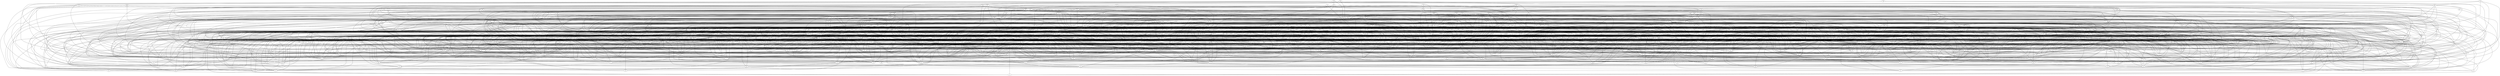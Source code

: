 /* Created by igraph @PACKAGE_VERSION@ */
graph {
  graph [
    name="Erdos-Renyi (gnp) graph"
    type=gnp
    loops=0
    p=0.01
  ];
  0 [
    name=sample_1
  ];
  1 [
    name=sample_2
  ];
  2 [
    name=sample_3
  ];
  3 [
    name=sample_4
  ];
  4 [
    name=sample_5
  ];
  5 [
    name=sample_6
  ];
  6 [
    name=sample_7
  ];
  7 [
    name=sample_8
  ];
  8 [
    name=sample_9
  ];
  9 [
    name=sample_10
  ];
  10 [
    name=sample_11
  ];
  11 [
    name=sample_12
  ];
  12 [
    name=sample_13
  ];
  13 [
    name=sample_14
  ];
  14 [
    name=sample_15
  ];
  15 [
    name=sample_16
  ];
  16 [
    name=sample_17
  ];
  17 [
    name=sample_18
  ];
  18 [
    name=sample_19
  ];
  19 [
    name=sample_20
  ];
  20 [
    name=sample_21
  ];
  21 [
    name=sample_22
  ];
  22 [
    name=sample_23
  ];
  23 [
    name=sample_24
  ];
  24 [
    name=sample_25
  ];
  25 [
    name=sample_26
  ];
  26 [
    name=sample_27
  ];
  27 [
    name=sample_28
  ];
  28 [
    name=sample_29
  ];
  29 [
    name=sample_30
  ];
  30 [
    name=sample_31
  ];
  31 [
    name=sample_32
  ];
  32 [
    name=sample_33
  ];
  33 [
    name=sample_34
  ];
  34 [
    name=sample_35
  ];
  35 [
    name=sample_36
  ];
  36 [
    name=sample_37
  ];
  37 [
    name=sample_38
  ];
  38 [
    name=sample_39
  ];
  39 [
    name=sample_40
  ];
  40 [
    name=sample_41
  ];
  41 [
    name=sample_42
  ];
  42 [
    name=sample_43
  ];
  43 [
    name=sample_44
  ];
  44 [
    name=sample_45
  ];
  45 [
    name=sample_46
  ];
  46 [
    name=sample_47
  ];
  47 [
    name=sample_48
  ];
  48 [
    name=sample_49
  ];
  49 [
    name=sample_50
  ];
  50 [
    name=sample_51
  ];
  51 [
    name=sample_52
  ];
  52 [
    name=sample_53
  ];
  53 [
    name=sample_54
  ];
  54 [
    name=sample_55
  ];
  55 [
    name=sample_56
  ];
  56 [
    name=sample_57
  ];
  57 [
    name=sample_58
  ];
  58 [
    name=sample_59
  ];
  59 [
    name=sample_60
  ];
  60 [
    name=sample_61
  ];
  61 [
    name=sample_62
  ];
  62 [
    name=sample_63
  ];
  63 [
    name=sample_64
  ];
  64 [
    name=sample_65
  ];
  65 [
    name=sample_66
  ];
  66 [
    name=sample_67
  ];
  67 [
    name=sample_68
  ];
  68 [
    name=sample_69
  ];
  69 [
    name=sample_70
  ];
  70 [
    name=sample_71
  ];
  71 [
    name=sample_72
  ];
  72 [
    name=sample_73
  ];
  73 [
    name=sample_74
  ];
  74 [
    name=sample_75
  ];
  75 [
    name=sample_76
  ];
  76 [
    name=sample_77
  ];
  77 [
    name=sample_78
  ];
  78 [
    name=sample_79
  ];
  79 [
    name=sample_80
  ];
  80 [
    name=sample_81
  ];
  81 [
    name=sample_82
  ];
  82 [
    name=sample_83
  ];
  83 [
    name=sample_84
  ];
  84 [
    name=sample_85
  ];
  85 [
    name=sample_86
  ];
  86 [
    name=sample_87
  ];
  87 [
    name=sample_88
  ];
  88 [
    name=sample_89
  ];
  89 [
    name=sample_90
  ];
  90 [
    name=sample_91
  ];
  91 [
    name=sample_92
  ];
  92 [
    name=sample_93
  ];
  93 [
    name=sample_94
  ];
  94 [
    name=sample_95
  ];
  95 [
    name=sample_96
  ];
  96 [
    name=sample_97
  ];
  97 [
    name=sample_98
  ];
  98 [
    name=sample_99
  ];
  99 [
    name=sample_100
  ];
  100 [
    name=sample_101
  ];
  101 [
    name=sample_102
  ];
  102 [
    name=sample_103
  ];
  103 [
    name=sample_104
  ];
  104 [
    name=sample_105
  ];
  105 [
    name=sample_106
  ];
  106 [
    name=sample_107
  ];
  107 [
    name=sample_108
  ];
  108 [
    name=sample_109
  ];
  109 [
    name=sample_110
  ];
  110 [
    name=sample_111
  ];
  111 [
    name=sample_112
  ];
  112 [
    name=sample_113
  ];
  113 [
    name=sample_114
  ];
  114 [
    name=sample_115
  ];
  115 [
    name=sample_116
  ];
  116 [
    name=sample_117
  ];
  117 [
    name=sample_118
  ];
  118 [
    name=sample_119
  ];
  119 [
    name=sample_120
  ];
  120 [
    name=sample_121
  ];
  121 [
    name=sample_122
  ];
  122 [
    name=sample_123
  ];
  123 [
    name=sample_124
  ];
  124 [
    name=sample_125
  ];
  125 [
    name=sample_126
  ];
  126 [
    name=sample_127
  ];
  127 [
    name=sample_128
  ];
  128 [
    name=sample_129
  ];
  129 [
    name=sample_130
  ];
  130 [
    name=sample_131
  ];
  131 [
    name=sample_132
  ];
  132 [
    name=sample_133
  ];
  133 [
    name=sample_134
  ];
  134 [
    name=sample_135
  ];
  135 [
    name=sample_136
  ];
  136 [
    name=sample_137
  ];
  137 [
    name=sample_138
  ];
  138 [
    name=sample_139
  ];
  139 [
    name=sample_140
  ];
  140 [
    name=sample_141
  ];
  141 [
    name=sample_142
  ];
  142 [
    name=sample_143
  ];
  143 [
    name=sample_144
  ];
  144 [
    name=sample_145
  ];
  145 [
    name=sample_146
  ];
  146 [
    name=sample_147
  ];
  147 [
    name=sample_148
  ];
  148 [
    name=sample_149
  ];
  149 [
    name=sample_150
  ];
  150 [
    name=sample_151
  ];
  151 [
    name=sample_152
  ];
  152 [
    name=sample_153
  ];
  153 [
    name=sample_154
  ];
  154 [
    name=sample_155
  ];
  155 [
    name=sample_156
  ];
  156 [
    name=sample_157
  ];
  157 [
    name=sample_158
  ];
  158 [
    name=sample_159
  ];
  159 [
    name=sample_160
  ];
  160 [
    name=sample_161
  ];
  161 [
    name=sample_162
  ];
  162 [
    name=sample_163
  ];
  163 [
    name=sample_164
  ];
  164 [
    name=sample_165
  ];
  165 [
    name=sample_166
  ];
  166 [
    name=sample_167
  ];
  167 [
    name=sample_168
  ];
  168 [
    name=sample_169
  ];
  169 [
    name=sample_170
  ];
  170 [
    name=sample_171
  ];
  171 [
    name=sample_172
  ];
  172 [
    name=sample_173
  ];
  173 [
    name=sample_174
  ];
  174 [
    name=sample_175
  ];
  175 [
    name=sample_176
  ];
  176 [
    name=sample_177
  ];
  177 [
    name=sample_178
  ];
  178 [
    name=sample_179
  ];
  179 [
    name=sample_180
  ];
  180 [
    name=sample_181
  ];
  181 [
    name=sample_182
  ];
  182 [
    name=sample_183
  ];
  183 [
    name=sample_184
  ];
  184 [
    name=sample_185
  ];
  185 [
    name=sample_186
  ];
  186 [
    name=sample_187
  ];
  187 [
    name=sample_188
  ];
  188 [
    name=sample_189
  ];
  189 [
    name=sample_190
  ];
  190 [
    name=sample_191
  ];
  191 [
    name=sample_192
  ];
  192 [
    name=sample_193
  ];
  193 [
    name=sample_194
  ];
  194 [
    name=sample_195
  ];
  195 [
    name=sample_196
  ];
  196 [
    name=sample_197
  ];
  197 [
    name=sample_198
  ];
  198 [
    name=sample_199
  ];
  199 [
    name=sample_200
  ];
  200 [
    name=sample_201
  ];
  201 [
    name=sample_202
  ];
  202 [
    name=sample_203
  ];
  203 [
    name=sample_204
  ];
  204 [
    name=sample_205
  ];
  205 [
    name=sample_206
  ];
  206 [
    name=sample_207
  ];
  207 [
    name=sample_208
  ];
  208 [
    name=sample_209
  ];
  209 [
    name=sample_210
  ];
  210 [
    name=sample_211
  ];
  211 [
    name=sample_212
  ];
  212 [
    name=sample_213
  ];
  213 [
    name=sample_214
  ];
  214 [
    name=sample_215
  ];
  215 [
    name=sample_216
  ];
  216 [
    name=sample_217
  ];
  217 [
    name=sample_218
  ];
  218 [
    name=sample_219
  ];
  219 [
    name=sample_220
  ];
  220 [
    name=sample_221
  ];
  221 [
    name=sample_222
  ];
  222 [
    name=sample_223
  ];
  223 [
    name=sample_224
  ];
  224 [
    name=sample_225
  ];
  225 [
    name=sample_226
  ];
  226 [
    name=sample_227
  ];
  227 [
    name=sample_228
  ];
  228 [
    name=sample_229
  ];
  229 [
    name=sample_230
  ];
  230 [
    name=sample_231
  ];
  231 [
    name=sample_232
  ];
  232 [
    name=sample_233
  ];
  233 [
    name=sample_234
  ];
  234 [
    name=sample_235
  ];
  235 [
    name=sample_236
  ];
  236 [
    name=sample_237
  ];
  237 [
    name=sample_238
  ];
  238 [
    name=sample_239
  ];
  239 [
    name=sample_240
  ];
  240 [
    name=sample_241
  ];
  241 [
    name=sample_242
  ];
  242 [
    name=sample_243
  ];
  243 [
    name=sample_244
  ];
  244 [
    name=sample_245
  ];
  245 [
    name=sample_246
  ];
  246 [
    name=sample_247
  ];
  247 [
    name=sample_248
  ];
  248 [
    name=sample_249
  ];
  249 [
    name=sample_250
  ];
  250 [
    name=sample_251
  ];
  251 [
    name=sample_252
  ];
  252 [
    name=sample_253
  ];
  253 [
    name=sample_254
  ];
  254 [
    name=sample_255
  ];
  255 [
    name=sample_256
  ];
  256 [
    name=sample_257
  ];
  257 [
    name=sample_258
  ];
  258 [
    name=sample_259
  ];
  259 [
    name=sample_260
  ];
  260 [
    name=sample_261
  ];
  261 [
    name=sample_262
  ];
  262 [
    name=sample_263
  ];
  263 [
    name=sample_264
  ];
  264 [
    name=sample_265
  ];
  265 [
    name=sample_266
  ];
  266 [
    name=sample_267
  ];
  267 [
    name=sample_268
  ];
  268 [
    name=sample_269
  ];
  269 [
    name=sample_270
  ];
  270 [
    name=sample_271
  ];
  271 [
    name=sample_272
  ];
  272 [
    name=sample_273
  ];
  273 [
    name=sample_274
  ];
  274 [
    name=sample_275
  ];
  275 [
    name=sample_276
  ];
  276 [
    name=sample_277
  ];
  277 [
    name=sample_278
  ];
  278 [
    name=sample_279
  ];
  279 [
    name=sample_280
  ];
  280 [
    name=sample_281
  ];
  281 [
    name=sample_282
  ];
  282 [
    name=sample_283
  ];
  283 [
    name=sample_284
  ];
  284 [
    name=sample_285
  ];
  285 [
    name=sample_286
  ];
  286 [
    name=sample_287
  ];
  287 [
    name=sample_288
  ];
  288 [
    name=sample_289
  ];
  289 [
    name=sample_290
  ];
  290 [
    name=sample_291
  ];
  291 [
    name=sample_292
  ];
  292 [
    name=sample_293
  ];
  293 [
    name=sample_294
  ];
  294 [
    name=sample_295
  ];
  295 [
    name=sample_296
  ];
  296 [
    name=sample_297
  ];
  297 [
    name=sample_298
  ];
  298 [
    name=sample_299
  ];
  299 [
    name=sample_300
  ];
  300 [
    name=sample_301
  ];
  301 [
    name=sample_302
  ];
  302 [
    name=sample_303
  ];
  303 [
    name=sample_304
  ];
  304 [
    name=sample_305
  ];
  305 [
    name=sample_306
  ];
  306 [
    name=sample_307
  ];
  307 [
    name=sample_308
  ];
  308 [
    name=sample_309
  ];
  309 [
    name=sample_310
  ];
  310 [
    name=sample_311
  ];
  311 [
    name=sample_312
  ];
  312 [
    name=sample_313
  ];
  313 [
    name=sample_314
  ];
  314 [
    name=sample_315
  ];
  315 [
    name=sample_316
  ];
  316 [
    name=sample_317
  ];
  317 [
    name=sample_318
  ];
  318 [
    name=sample_319
  ];
  319 [
    name=sample_320
  ];
  320 [
    name=sample_321
  ];
  321 [
    name=sample_322
  ];
  322 [
    name=sample_323
  ];
  323 [
    name=sample_324
  ];
  324 [
    name=sample_325
  ];
  325 [
    name=sample_326
  ];
  326 [
    name=sample_327
  ];
  327 [
    name=sample_328
  ];
  328 [
    name=sample_329
  ];
  329 [
    name=sample_330
  ];
  330 [
    name=sample_331
  ];
  331 [
    name=sample_332
  ];
  332 [
    name=sample_333
  ];
  333 [
    name=sample_334
  ];
  334 [
    name=sample_335
  ];
  335 [
    name=sample_336
  ];
  336 [
    name=sample_337
  ];
  337 [
    name=sample_338
  ];
  338 [
    name=sample_339
  ];
  339 [
    name=sample_340
  ];
  340 [
    name=sample_341
  ];
  341 [
    name=sample_342
  ];
  342 [
    name=sample_343
  ];
  343 [
    name=sample_344
  ];
  344 [
    name=sample_345
  ];
  345 [
    name=sample_346
  ];
  346 [
    name=sample_347
  ];
  347 [
    name=sample_348
  ];
  348 [
    name=sample_349
  ];
  349 [
    name=sample_350
  ];
  350 [
    name=sample_351
  ];
  351 [
    name=sample_352
  ];
  352 [
    name=sample_353
  ];
  353 [
    name=sample_354
  ];
  354 [
    name=sample_355
  ];
  355 [
    name=sample_356
  ];
  356 [
    name=sample_357
  ];
  357 [
    name=sample_358
  ];
  358 [
    name=sample_359
  ];
  359 [
    name=sample_360
  ];
  360 [
    name=sample_361
  ];
  361 [
    name=sample_362
  ];
  362 [
    name=sample_363
  ];
  363 [
    name=sample_364
  ];
  364 [
    name=sample_365
  ];
  365 [
    name=sample_366
  ];
  366 [
    name=sample_367
  ];
  367 [
    name=sample_368
  ];
  368 [
    name=sample_369
  ];
  369 [
    name=sample_370
  ];
  370 [
    name=sample_371
  ];
  371 [
    name=sample_372
  ];
  372 [
    name=sample_373
  ];
  373 [
    name=sample_374
  ];
  374 [
    name=sample_375
  ];
  375 [
    name=sample_376
  ];
  376 [
    name=sample_377
  ];
  377 [
    name=sample_378
  ];
  378 [
    name=sample_379
  ];
  379 [
    name=sample_380
  ];
  380 [
    name=sample_381
  ];
  381 [
    name=sample_382
  ];
  382 [
    name=sample_383
  ];
  383 [
    name=sample_384
  ];
  384 [
    name=sample_385
  ];
  385 [
    name=sample_386
  ];
  386 [
    name=sample_387
  ];
  387 [
    name=sample_388
  ];
  388 [
    name=sample_389
  ];
  389 [
    name=sample_390
  ];
  390 [
    name=sample_391
  ];
  391 [
    name=sample_392
  ];
  392 [
    name=sample_393
  ];
  393 [
    name=sample_394
  ];
  394 [
    name=sample_395
  ];
  395 [
    name=sample_396
  ];
  396 [
    name=sample_397
  ];
  397 [
    name=sample_398
  ];
  398 [
    name=sample_399
  ];
  399 [
    name=sample_400
  ];
  400 [
    name=sample_401
  ];
  401 [
    name=sample_402
  ];
  402 [
    name=sample_403
  ];
  403 [
    name=sample_404
  ];
  404 [
    name=sample_405
  ];
  405 [
    name=sample_406
  ];
  406 [
    name=sample_407
  ];
  407 [
    name=sample_408
  ];
  408 [
    name=sample_409
  ];
  409 [
    name=sample_410
  ];
  410 [
    name=sample_411
  ];
  411 [
    name=sample_412
  ];
  412 [
    name=sample_413
  ];
  413 [
    name=sample_414
  ];
  414 [
    name=sample_415
  ];
  415 [
    name=sample_416
  ];
  416 [
    name=sample_417
  ];
  417 [
    name=sample_418
  ];
  418 [
    name=sample_419
  ];
  419 [
    name=sample_420
  ];
  420 [
    name=sample_421
  ];
  421 [
    name=sample_422
  ];
  422 [
    name=sample_423
  ];
  423 [
    name=sample_424
  ];
  424 [
    name=sample_425
  ];
  425 [
    name=sample_426
  ];
  426 [
    name=sample_427
  ];
  427 [
    name=sample_428
  ];
  428 [
    name=sample_429
  ];
  429 [
    name=sample_430
  ];
  430 [
    name=sample_431
  ];
  431 [
    name=sample_432
  ];
  432 [
    name=sample_433
  ];
  433 [
    name=sample_434
  ];
  434 [
    name=sample_435
  ];
  435 [
    name=sample_436
  ];
  436 [
    name=sample_437
  ];
  437 [
    name=sample_438
  ];
  438 [
    name=sample_439
  ];
  439 [
    name=sample_440
  ];
  440 [
    name=sample_441
  ];
  441 [
    name=sample_442
  ];
  442 [
    name=sample_443
  ];
  443 [
    name=sample_444
  ];
  444 [
    name=sample_445
  ];
  445 [
    name=sample_446
  ];
  446 [
    name=sample_447
  ];
  447 [
    name=sample_448
  ];
  448 [
    name=sample_449
  ];
  449 [
    name=sample_450
  ];
  450 [
    name=sample_451
  ];
  451 [
    name=sample_452
  ];
  452 [
    name=sample_453
  ];
  453 [
    name=sample_454
  ];
  454 [
    name=sample_455
  ];
  455 [
    name=sample_456
  ];
  456 [
    name=sample_457
  ];
  457 [
    name=sample_458
  ];
  458 [
    name=sample_459
  ];
  459 [
    name=sample_460
  ];
  460 [
    name=sample_461
  ];
  461 [
    name=sample_462
  ];
  462 [
    name=sample_463
  ];
  463 [
    name=sample_464
  ];
  464 [
    name=sample_465
  ];
  465 [
    name=sample_466
  ];
  466 [
    name=sample_467
  ];
  467 [
    name=sample_468
  ];
  468 [
    name=sample_469
  ];
  469 [
    name=sample_470
  ];
  470 [
    name=sample_471
  ];
  471 [
    name=sample_472
  ];
  472 [
    name=sample_473
  ];
  473 [
    name=sample_474
  ];
  474 [
    name=sample_475
  ];
  475 [
    name=sample_476
  ];
  476 [
    name=sample_477
  ];
  477 [
    name=sample_478
  ];
  478 [
    name=sample_479
  ];
  479 [
    name=sample_480
  ];
  480 [
    name=sample_481
  ];
  481 [
    name=sample_482
  ];
  482 [
    name=sample_483
  ];
  483 [
    name=sample_484
  ];
  484 [
    name=sample_485
  ];
  485 [
    name=sample_486
  ];
  486 [
    name=sample_487
  ];
  487 [
    name=sample_488
  ];
  488 [
    name=sample_489
  ];
  489 [
    name=sample_490
  ];
  490 [
    name=sample_491
  ];
  491 [
    name=sample_492
  ];
  492 [
    name=sample_493
  ];
  493 [
    name=sample_494
  ];
  494 [
    name=sample_495
  ];
  495 [
    name=sample_496
  ];
  496 [
    name=sample_497
  ];
  497 [
    name=sample_498
  ];
  498 [
    name=sample_499
  ];
  499 [
    name=sample_500
  ];
  500 [
    name=sample_501
  ];
  501 [
    name=sample_502
  ];
  502 [
    name=sample_503
  ];
  503 [
    name=sample_504
  ];
  504 [
    name=sample_505
  ];
  505 [
    name=sample_506
  ];
  506 [
    name=sample_507
  ];
  507 [
    name=sample_508
  ];
  508 [
    name=sample_509
  ];
  509 [
    name=sample_510
  ];
  510 [
    name=sample_511
  ];
  511 [
    name=sample_512
  ];
  512 [
    name=sample_513
  ];
  513 [
    name=sample_514
  ];
  514 [
    name=sample_515
  ];
  515 [
    name=sample_516
  ];
  516 [
    name=sample_517
  ];
  517 [
    name=sample_518
  ];
  518 [
    name=sample_519
  ];
  519 [
    name=sample_520
  ];
  520 [
    name=sample_521
  ];
  521 [
    name=sample_522
  ];
  522 [
    name=sample_523
  ];
  523 [
    name=sample_524
  ];
  524 [
    name=sample_525
  ];
  525 [
    name=sample_526
  ];
  526 [
    name=sample_527
  ];
  527 [
    name=sample_528
  ];
  528 [
    name=sample_529
  ];
  529 [
    name=sample_530
  ];
  530 [
    name=sample_531
  ];
  531 [
    name=sample_532
  ];
  532 [
    name=sample_533
  ];
  533 [
    name=sample_534
  ];
  534 [
    name=sample_535
  ];
  535 [
    name=sample_536
  ];
  536 [
    name=sample_537
  ];
  537 [
    name=sample_538
  ];
  538 [
    name=sample_539
  ];
  539 [
    name=sample_540
  ];
  540 [
    name=sample_541
  ];
  541 [
    name=sample_542
  ];
  542 [
    name=sample_543
  ];
  543 [
    name=sample_544
  ];
  544 [
    name=sample_545
  ];
  545 [
    name=sample_546
  ];
  546 [
    name=sample_547
  ];
  547 [
    name=sample_548
  ];
  548 [
    name=sample_549
  ];
  549 [
    name=sample_550
  ];
  550 [
    name=sample_551
  ];
  551 [
    name=sample_552
  ];
  552 [
    name=sample_553
  ];
  553 [
    name=sample_554
  ];
  554 [
    name=sample_555
  ];
  555 [
    name=sample_556
  ];
  556 [
    name=sample_557
  ];
  557 [
    name=sample_558
  ];
  558 [
    name=sample_559
  ];
  559 [
    name=sample_560
  ];
  560 [
    name=sample_561
  ];
  561 [
    name=sample_562
  ];
  562 [
    name=sample_563
  ];
  563 [
    name=sample_564
  ];
  564 [
    name=sample_565
  ];
  565 [
    name=sample_566
  ];
  566 [
    name=sample_567
  ];
  567 [
    name=sample_568
  ];
  568 [
    name=sample_569
  ];
  569 [
    name=sample_570
  ];
  570 [
    name=sample_571
  ];
  571 [
    name=sample_572
  ];
  572 [
    name=sample_573
  ];
  573 [
    name=sample_574
  ];
  574 [
    name=sample_575
  ];
  575 [
    name=sample_576
  ];
  576 [
    name=sample_577
  ];
  577 [
    name=sample_578
  ];
  578 [
    name=sample_579
  ];
  579 [
    name=sample_580
  ];
  580 [
    name=sample_581
  ];
  581 [
    name=sample_582
  ];
  582 [
    name=sample_583
  ];
  583 [
    name=sample_584
  ];
  584 [
    name=sample_585
  ];
  585 [
    name=sample_586
  ];
  586 [
    name=sample_587
  ];
  587 [
    name=sample_588
  ];
  588 [
    name=sample_589
  ];
  589 [
    name=sample_590
  ];
  590 [
    name=sample_591
  ];
  591 [
    name=sample_592
  ];
  592 [
    name=sample_593
  ];
  593 [
    name=sample_594
  ];
  594 [
    name=sample_595
  ];
  595 [
    name=sample_596
  ];
  596 [
    name=sample_597
  ];
  597 [
    name=sample_598
  ];
  598 [
    name=sample_599
  ];
  599 [
    name=sample_600
  ];
  600 [
    name=sample_601
  ];
  601 [
    name=sample_602
  ];
  602 [
    name=sample_603
  ];
  603 [
    name=sample_604
  ];
  604 [
    name=sample_605
  ];
  605 [
    name=sample_606
  ];
  606 [
    name=sample_607
  ];
  607 [
    name=sample_608
  ];
  608 [
    name=sample_609
  ];
  609 [
    name=sample_610
  ];
  610 [
    name=sample_611
  ];
  611 [
    name=sample_612
  ];
  612 [
    name=sample_613
  ];
  613 [
    name=sample_614
  ];
  614 [
    name=sample_615
  ];
  615 [
    name=sample_616
  ];
  616 [
    name=sample_617
  ];
  617 [
    name=sample_618
  ];
  618 [
    name=sample_619
  ];
  619 [
    name=sample_620
  ];
  620 [
    name=sample_621
  ];
  621 [
    name=sample_622
  ];
  622 [
    name=sample_623
  ];
  623 [
    name=sample_624
  ];
  624 [
    name=sample_625
  ];
  625 [
    name=sample_626
  ];
  626 [
    name=sample_627
  ];
  627 [
    name=sample_628
  ];
  628 [
    name=sample_629
  ];
  629 [
    name=sample_630
  ];
  630 [
    name=sample_631
  ];
  631 [
    name=sample_632
  ];
  632 [
    name=sample_633
  ];
  633 [
    name=sample_634
  ];
  634 [
    name=sample_635
  ];
  635 [
    name=sample_636
  ];
  636 [
    name=sample_637
  ];
  637 [
    name=sample_638
  ];
  638 [
    name=sample_639
  ];
  639 [
    name=sample_640
  ];
  640 [
    name=sample_641
  ];
  641 [
    name=sample_642
  ];
  642 [
    name=sample_643
  ];
  643 [
    name=sample_644
  ];
  644 [
    name=sample_645
  ];
  645 [
    name=sample_646
  ];
  646 [
    name=sample_647
  ];
  647 [
    name=sample_648
  ];
  648 [
    name=sample_649
  ];
  649 [
    name=sample_650
  ];
  650 [
    name=sample_651
  ];
  651 [
    name=sample_652
  ];
  652 [
    name=sample_653
  ];
  653 [
    name=sample_654
  ];
  654 [
    name=sample_655
  ];
  655 [
    name=sample_656
  ];
  656 [
    name=sample_657
  ];
  657 [
    name=sample_658
  ];
  658 [
    name=sample_659
  ];
  659 [
    name=sample_660
  ];
  660 [
    name=sample_661
  ];
  661 [
    name=sample_662
  ];
  662 [
    name=sample_663
  ];
  663 [
    name=sample_664
  ];
  664 [
    name=sample_665
  ];
  665 [
    name=sample_666
  ];
  666 [
    name=sample_667
  ];
  667 [
    name=sample_668
  ];
  668 [
    name=sample_669
  ];
  669 [
    name=sample_670
  ];
  670 [
    name=sample_671
  ];
  671 [
    name=sample_672
  ];
  672 [
    name=sample_673
  ];
  673 [
    name=sample_674
  ];
  674 [
    name=sample_675
  ];
  675 [
    name=sample_676
  ];
  676 [
    name=sample_677
  ];
  677 [
    name=sample_678
  ];
  678 [
    name=sample_679
  ];
  679 [
    name=sample_680
  ];
  680 [
    name=sample_681
  ];
  681 [
    name=sample_682
  ];
  682 [
    name=sample_683
  ];
  683 [
    name=sample_684
  ];
  684 [
    name=sample_685
  ];
  685 [
    name=sample_686
  ];
  686 [
    name=sample_687
  ];
  687 [
    name=sample_688
  ];
  688 [
    name=sample_689
  ];
  689 [
    name=sample_690
  ];
  690 [
    name=sample_691
  ];
  691 [
    name=sample_692
  ];
  692 [
    name=sample_693
  ];
  693 [
    name=sample_694
  ];
  694 [
    name=sample_695
  ];
  695 [
    name=sample_696
  ];
  696 [
    name=sample_697
  ];
  697 [
    name=sample_698
  ];
  698 [
    name=sample_699
  ];
  699 [
    name=sample_700
  ];
  700 [
    name=sample_701
  ];
  701 [
    name=sample_702
  ];
  702 [
    name=sample_703
  ];
  703 [
    name=sample_704
  ];
  704 [
    name=sample_705
  ];
  705 [
    name=sample_706
  ];
  706 [
    name=sample_707
  ];
  707 [
    name=sample_708
  ];
  708 [
    name=sample_709
  ];
  709 [
    name=sample_710
  ];
  710 [
    name=sample_711
  ];
  711 [
    name=sample_712
  ];
  712 [
    name=sample_713
  ];
  713 [
    name=sample_714
  ];
  714 [
    name=sample_715
  ];
  715 [
    name=sample_716
  ];
  716 [
    name=sample_717
  ];
  717 [
    name=sample_718
  ];
  718 [
    name=sample_719
  ];
  719 [
    name=sample_720
  ];
  720 [
    name=sample_721
  ];
  721 [
    name=sample_722
  ];
  722 [
    name=sample_723
  ];
  723 [
    name=sample_724
  ];
  724 [
    name=sample_725
  ];
  725 [
    name=sample_726
  ];
  726 [
    name=sample_727
  ];
  727 [
    name=sample_728
  ];
  728 [
    name=sample_729
  ];
  729 [
    name=sample_730
  ];
  730 [
    name=sample_731
  ];
  731 [
    name=sample_732
  ];
  732 [
    name=sample_733
  ];
  733 [
    name=sample_734
  ];
  734 [
    name=sample_735
  ];
  735 [
    name=sample_736
  ];
  736 [
    name=sample_737
  ];
  737 [
    name=sample_738
  ];
  738 [
    name=sample_739
  ];
  739 [
    name=sample_740
  ];
  740 [
    name=sample_741
  ];
  741 [
    name=sample_742
  ];
  742 [
    name=sample_743
  ];
  743 [
    name=sample_744
  ];
  744 [
    name=sample_745
  ];
  745 [
    name=sample_746
  ];
  746 [
    name=sample_747
  ];
  747 [
    name=sample_748
  ];
  748 [
    name=sample_749
  ];
  749 [
    name=sample_750
  ];

  9 -- 8;
  25 -- 13;
  29 -- 8;
  30 -- 22;
  31 -- 7;
  31 -- 25;
  34 -- 21;
  35 -- 34;
  36 -- 0;
  36 -- 10;
  40 -- 15;
  44 -- 12;
  45 -- 35;
  45 -- 36;
  47 -- 2;
  47 -- 45;
  50 -- 17;
  51 -- 7;
  52 -- 5;
  55 -- 52;
  57 -- 48;
  58 -- 29;
  61 -- 13;
  62 -- 49;
  65 -- 17;
  66 -- 0;
  66 -- 9;
  66 -- 55;
  69 -- 25;
  70 -- 42;
  72 -- 4;
  73 -- 22;
  75 -- 20;
  80 -- 39;
  81 -- 13;
  81 -- 75;
  84 -- 60;
  85 -- 38;
  87 -- 42;
  87 -- 46;
  88 -- 40;
  89 -- 40;
  94 -- 15;
  94 -- 60;
  95 -- 76;
  96 -- 32;
  96 -- 94;
  97 -- 1;
  97 -- 58;
  97 -- 65;
  99 -- 5;
  99 -- 58;
  101 -- 63;
  102 -- 89;
  103 -- 60;
  103 -- 77;
  104 -- 11;
  104 -- 98;
  105 -- 33;
  105 -- 72;
  106 -- 90;
  108 -- 30;
  109 -- 6;
  110 -- 76;
  113 -- 28;
  114 -- 36;
  116 -- 22;
  118 -- 11;
  118 -- 20;
  118 -- 33;
  118 -- 53;
  118 -- 96;
  119 -- 11;
  120 -- 38;
  120 -- 40;
  120 -- 41;
  120 -- 60;
  125 -- 50;
  126 -- 83;
  127 -- 26;
  128 -- 61;
  129 -- 21;
  132 -- 47;
  132 -- 106;
  133 -- 12;
  133 -- 86;
  133 -- 91;
  133 -- 98;
  133 -- 113;
  134 -- 13;
  134 -- 28;
  134 -- 46;
  134 -- 97;
  134 -- 98;
  135 -- 0;
  136 -- 68;
  137 -- 135;
  138 -- 121;
  139 -- 24;
  139 -- 66;
  139 -- 83;
  140 -- 34;
  140 -- 111;
  142 -- 28;
  144 -- 16;
  144 -- 86;
  144 -- 98;
  145 -- 86;
  146 -- 3;
  147 -- 74;
  148 -- 44;
  148 -- 103;
  150 -- 1;
  150 -- 145;
  151 -- 71;
  151 -- 84;
  151 -- 98;
  151 -- 118;
  152 -- 53;
  153 -- 9;
  153 -- 11;
  153 -- 71;
  153 -- 118;
  156 -- 96;
  156 -- 137;
  157 -- 2;
  157 -- 39;
  157 -- 89;
  157 -- 140;
  159 -- 38;
  159 -- 85;
  162 -- 24;
  162 -- 33;
  162 -- 35;
  162 -- 86;
  162 -- 88;
  162 -- 158;
  163 -- 115;
  164 -- 126;
  165 -- 24;
  165 -- 45;
  165 -- 124;
  165 -- 144;
  166 -- 24;
  167 -- 44;
  171 -- 21;
  171 -- 83;
  171 -- 88;
  172 -- 16;
  172 -- 82;
  173 -- 91;
  173 -- 156;
  174 -- 46;
  175 -- 107;
  176 -- 21;
  176 -- 170;
  177 -- 23;
  177 -- 120;
  177 -- 147;
  178 -- 14;
  178 -- 18;
  178 -- 47;
  179 -- 30;
  179 -- 175;
  181 -- 125;
  182 -- 81;
  182 -- 104;
  183 -- 78;
  183 -- 79;
  184 -- 62;
  184 -- 67;
  184 -- 89;
  185 -- 72;
  185 -- 110;
  186 -- 22;
  186 -- 54;
  187 -- 79;
  187 -- 150;
  187 -- 162;
  188 -- 25;
  188 -- 168;
  189 -- 41;
  189 -- 145;
  190 -- 32;
  190 -- 89;
  191 -- 13;
  191 -- 16;
  191 -- 72;
  191 -- 176;
  192 -- 70;
  193 -- 68;
  193 -- 161;
  193 -- 165;
  193 -- 189;
  194 -- 59;
  194 -- 79;
  194 -- 83;
  194 -- 110;
  194 -- 143;
  195 -- 74;
  195 -- 177;
  197 -- 101;
  198 -- 25;
  198 -- 73;
  199 -- 196;
  200 -- 77;
  201 -- 161;
  202 -- 53;
  202 -- 75;
  202 -- 190;
  203 -- 128;
  203 -- 141;
  204 -- 109;
  204 -- 199;
  206 -- 18;
  207 -- 107;
  208 -- 67;
  209 -- 9;
  209 -- 53;
  209 -- 158;
  210 -- 147;
  211 -- 11;
  211 -- 113;
  212 -- 18;
  212 -- 185;
  213 -- 38;
  213 -- 64;
  213 -- 81;
  214 -- 167;
  214 -- 207;
  215 -- 83;
  216 -- 90;
  216 -- 154;
  217 -- 29;
  217 -- 203;
  218 -- 74;
  218 -- 90;
  218 -- 107;
  218 -- 166;
  219 -- 75;
  220 -- 67;
  221 -- 109;
  223 -- 109;
  223 -- 169;
  223 -- 211;
  224 -- 102;
  224 -- 164;
  225 -- 13;
  225 -- 104;
  226 -- 210;
  228 -- 33;
  229 -- 98;
  229 -- 114;
  231 -- 11;
  232 -- 36;
  232 -- 181;
  232 -- 218;
  233 -- 64;
  233 -- 210;
  234 -- 23;
  234 -- 74;
  234 -- 148;
  234 -- 169;
  234 -- 197;
  235 -- 104;
  235 -- 165;
  236 -- 31;
  236 -- 91;
  236 -- 168;
  237 -- 29;
  237 -- 71;
  237 -- 234;
  238 -- 24;
  238 -- 34;
  238 -- 80;
  238 -- 199;
  239 -- 39;
  239 -- 84;
  239 -- 184;
  240 -- 6;
  240 -- 95;
  240 -- 112;
  241 -- 143;
  242 -- 24;
  242 -- 33;
  242 -- 64;
  242 -- 154;
  243 -- 59;
  244 -- 15;
  244 -- 151;
  244 -- 200;
  245 -- 25;
  245 -- 34;
  245 -- 42;
  245 -- 85;
  245 -- 177;
  247 -- 22;
  247 -- 207;
  247 -- 230;
  248 -- 69;
  248 -- 139;
  249 -- 164;
  250 -- 80;
  250 -- 148;
  251 -- 173;
  251 -- 182;
  252 -- 176;
  252 -- 178;
  252 -- 181;
  253 -- 200;
  253 -- 220;
  253 -- 244;
  254 -- 22;
  254 -- 26;
  255 -- 79;
  255 -- 133;
  255 -- 157;
  255 -- 206;
  256 -- 216;
  257 -- 50;
  257 -- 95;
  260 -- 35;
  260 -- 122;
  260 -- 183;
  261 -- 21;
  261 -- 25;
  261 -- 119;
  261 -- 124;
  261 -- 200;
  261 -- 201;
  262 -- 51;
  262 -- 62;
  262 -- 227;
  263 -- 51;
  263 -- 85;
  263 -- 86;
  263 -- 128;
  263 -- 133;
  263 -- 156;
  264 -- 36;
  264 -- 137;
  264 -- 174;
  264 -- 203;
  264 -- 227;
  264 -- 237;
  265 -- 19;
  265 -- 49;
  266 -- 52;
  266 -- 92;
  266 -- 216;
  267 -- 26;
  267 -- 78;
  267 -- 133;
  269 -- 19;
  269 -- 78;
  269 -- 90;
  269 -- 235;
  269 -- 246;
  271 -- 45;
  272 -- 69;
  272 -- 114;
  274 -- 7;
  274 -- 87;
  275 -- 10;
  275 -- 54;
  275 -- 84;
  275 -- 206;
  276 -- 4;
  276 -- 148;
  278 -- 5;
  278 -- 242;
  278 -- 265;
  279 -- 9;
  279 -- 53;
  279 -- 55;
  279 -- 59;
  279 -- 175;
  279 -- 214;
  280 -- 25;
  281 -- 87;
  282 -- 106;
  282 -- 144;
  283 -- 132;
  283 -- 173;
  283 -- 183;
  283 -- 218;
  284 -- 36;
  284 -- 143;
  284 -- 248;
  285 -- 16;
  285 -- 54;
  285 -- 257;
  286 -- 14;
  286 -- 35;
  286 -- 41;
  286 -- 46;
  286 -- 148;
  286 -- 198;
  286 -- 207;
  287 -- 132;
  287 -- 241;
  287 -- 259;
  288 -- 21;
  288 -- 201;
  288 -- 214;
  288 -- 231;
  288 -- 268;
  289 -- 128;
  289 -- 200;
  289 -- 215;
  289 -- 231;
  289 -- 241;
  290 -- 14;
  290 -- 79;
  290 -- 111;
  290 -- 112;
  290 -- 239;
  291 -- 31;
  291 -- 43;
  292 -- 244;
  292 -- 247;
  292 -- 265;
  294 -- 78;
  294 -- 182;
  294 -- 191;
  294 -- 195;
  294 -- 293;
  295 -- 61;
  295 -- 82;
  295 -- 176;
  295 -- 218;
  295 -- 257;
  296 -- 275;
  297 -- 6;
  297 -- 79;
  297 -- 115;
  297 -- 121;
  297 -- 122;
  297 -- 178;
  297 -- 279;
  298 -- 65;
  298 -- 250;
  299 -- 34;
  299 -- 218;
  301 -- 217;
  301 -- 277;
  301 -- 296;
  302 -- 166;
  303 -- 61;
  303 -- 264;
  304 -- 159;
  304 -- 193;
  304 -- 251;
  305 -- 10;
  305 -- 41;
  305 -- 254;
  306 -- 86;
  306 -- 257;
  307 -- 51;
  307 -- 78;
  307 -- 199;
  307 -- 215;
  307 -- 219;
  308 -- 191;
  308 -- 246;
  308 -- 257;
  308 -- 284;
  308 -- 300;
  309 -- 14;
  309 -- 47;
  309 -- 174;
  309 -- 297;
  311 -- 140;
  311 -- 298;
  311 -- 299;
  312 -- 10;
  312 -- 40;
  312 -- 175;
  312 -- 228;
  313 -- 303;
  313 -- 305;
  314 -- 33;
  314 -- 131;
  314 -- 229;
  315 -- 40;
  315 -- 94;
  315 -- 120;
  315 -- 174;
  315 -- 204;
  315 -- 230;
  316 -- 161;
  316 -- 188;
  317 -- 34;
  317 -- 206;
  317 -- 209;
  317 -- 225;
  318 -- 93;
  318 -- 145;
  318 -- 166;
  319 -- 30;
  319 -- 217;
  320 -- 13;
  320 -- 57;
  320 -- 88;
  320 -- 102;
  320 -- 110;
  320 -- 208;
  321 -- 204;
  322 -- 36;
  322 -- 140;
  322 -- 172;
  322 -- 204;
  323 -- 230;
  324 -- 34;
  324 -- 303;
  324 -- 319;
  325 -- 18;
  325 -- 36;
  325 -- 100;
  325 -- 134;
  325 -- 145;
  325 -- 174;
  325 -- 258;
  325 -- 309;
  326 -- 48;
  326 -- 85;
  326 -- 193;
  326 -- 292;
  327 -- 63;
  327 -- 110;
  328 -- 306;
  329 -- 47;
  329 -- 48;
  329 -- 212;
  329 -- 315;
  330 -- 127;
  330 -- 133;
  330 -- 174;
  330 -- 227;
  330 -- 304;
  331 -- 21;
  331 -- 80;
  331 -- 141;
  331 -- 156;
  331 -- 279;
  332 -- 73;
  332 -- 81;
  332 -- 91;
  332 -- 174;
  332 -- 234;
  333 -- 302;
  334 -- 88;
  334 -- 220;
  335 -- 137;
  335 -- 319;
  336 -- 118;
  337 -- 12;
  337 -- 78;
  337 -- 82;
  337 -- 89;
  337 -- 142;
  337 -- 251;
  337 -- 273;
  338 -- 22;
  338 -- 116;
  338 -- 238;
  338 -- 313;
  339 -- 77;
  340 -- 58;
  340 -- 60;
  340 -- 202;
  340 -- 325;
  341 -- 37;
  341 -- 224;
  341 -- 296;
  341 -- 304;
  342 -- 5;
  342 -- 181;
  342 -- 226;
  342 -- 229;
  343 -- 64;
  343 -- 198;
  344 -- 34;
  344 -- 37;
  344 -- 42;
  344 -- 98;
  344 -- 164;
  344 -- 329;
  345 -- 309;
  345 -- 330;
  347 -- 109;
  347 -- 118;
  348 -- 205;
  348 -- 240;
  349 -- 118;
  349 -- 168;
  349 -- 173;
  349 -- 308;
  350 -- 66;
  351 -- 3;
  351 -- 4;
  351 -- 78;
  351 -- 177;
  351 -- 315;
  352 -- 13;
  352 -- 15;
  352 -- 120;
  352 -- 134;
  352 -- 171;
  352 -- 290;
  352 -- 297;
  353 -- 6;
  353 -- 255;
  353 -- 319;
  354 -- 325;
  354 -- 353;
  355 -- 44;
  356 -- 133;
  356 -- 163;
  356 -- 189;
  356 -- 290;
  356 -- 321;
  357 -- 61;
  357 -- 217;
  357 -- 259;
  357 -- 293;
  358 -- 102;
  358 -- 158;
  358 -- 213;
  358 -- 319;
  359 -- 11;
  359 -- 99;
  359 -- 163;
  359 -- 331;
  359 -- 358;
  360 -- 11;
  360 -- 23;
  360 -- 303;
  361 -- 18;
  361 -- 20;
  361 -- 229;
  361 -- 275;
  361 -- 346;
  362 -- 80;
  362 -- 103;
  362 -- 122;
  362 -- 163;
  362 -- 194;
  362 -- 231;
  363 -- 229;
  363 -- 313;
  363 -- 327;
  364 -- 88;
  364 -- 130;
  364 -- 223;
  364 -- 291;
  364 -- 322;
  364 -- 330;
  365 -- 214;
  365 -- 221;
  365 -- 261;
  366 -- 62;
  366 -- 153;
  367 -- 2;
  367 -- 259;
  367 -- 320;
  368 -- 216;
  368 -- 326;
  369 -- 214;
  369 -- 299;
  370 -- 334;
  371 -- 25;
  371 -- 48;
  371 -- 240;
  371 -- 243;
  372 -- 3;
  372 -- 234;
  372 -- 287;
  372 -- 298;
  373 -- 204;
  373 -- 285;
  373 -- 293;
  374 -- 58;
  374 -- 72;
  374 -- 126;
  374 -- 143;
  374 -- 169;
  374 -- 173;
  374 -- 235;
  374 -- 343;
  375 -- 44;
  375 -- 100;
  375 -- 137;
  375 -- 204;
  375 -- 306;
  375 -- 314;
  375 -- 327;
  376 -- 0;
  376 -- 101;
  376 -- 130;
  376 -- 217;
  376 -- 228;
  377 -- 47;
  377 -- 59;
  377 -- 157;
  377 -- 171;
  377 -- 219;
  377 -- 240;
  377 -- 276;
  377 -- 367;
  378 -- 90;
  378 -- 184;
  378 -- 296;
  378 -- 316;
  378 -- 363;
  378 -- 364;
  379 -- 0;
  379 -- 34;
  379 -- 364;
  379 -- 376;
  380 -- 84;
  380 -- 144;
  380 -- 160;
  380 -- 201;
  380 -- 304;
  381 -- 23;
  381 -- 104;
  381 -- 126;
  381 -- 133;
  381 -- 134;
  381 -- 235;
  381 -- 308;
  381 -- 354;
  381 -- 373;
  382 -- 107;
  382 -- 206;
  382 -- 287;
  382 -- 367;
  383 -- 151;
  383 -- 283;
  383 -- 341;
  384 -- 35;
  384 -- 40;
  384 -- 90;
  384 -- 137;
  384 -- 139;
  384 -- 266;
  385 -- 12;
  385 -- 218;
  385 -- 266;
  385 -- 268;
  386 -- 70;
  386 -- 92;
  386 -- 188;
  386 -- 213;
  386 -- 262;
  387 -- 110;
  387 -- 289;
  388 -- 43;
  388 -- 120;
  389 -- 104;
  390 -- 1;
  390 -- 45;
  390 -- 123;
  390 -- 140;
  390 -- 308;
  390 -- 346;
  391 -- 72;
  391 -- 121;
  392 -- 164;
  392 -- 343;
  393 -- 296;
  394 -- 106;
  394 -- 120;
  394 -- 127;
  394 -- 177;
  394 -- 366;
  395 -- 8;
  395 -- 74;
  395 -- 119;
  395 -- 161;
  395 -- 334;
  396 -- 0;
  396 -- 153;
  396 -- 196;
  396 -- 236;
  397 -- 24;
  397 -- 120;
  397 -- 157;
  397 -- 165;
  397 -- 170;
  398 -- 285;
  398 -- 327;
  399 -- 35;
  399 -- 75;
  399 -- 143;
  399 -- 177;
  399 -- 178;
  399 -- 241;
  399 -- 255;
  399 -- 391;
  400 -- 23;
  400 -- 27;
  400 -- 118;
  400 -- 212;
  400 -- 294;
  400 -- 301;
  401 -- 44;
  401 -- 63;
  401 -- 93;
  401 -- 223;
  401 -- 261;
  401 -- 308;
  402 -- 359;
  403 -- 92;
  403 -- 126;
  403 -- 284;
  403 -- 290;
  404 -- 29;
  404 -- 340;
  405 -- 276;
  406 -- 66;
  406 -- 82;
  406 -- 262;
  406 -- 302;
  406 -- 315;
  407 -- 10;
  408 -- 50;
  408 -- 101;
  408 -- 275;
  408 -- 278;
  408 -- 279;
  409 -- 266;
  410 -- 90;
  410 -- 361;
  411 -- 22;
  411 -- 60;
  411 -- 127;
  411 -- 152;
  411 -- 216;
  411 -- 256;
  411 -- 296;
  412 -- 81;
  412 -- 129;
  412 -- 143;
  412 -- 151;
  412 -- 155;
  412 -- 179;
  412 -- 230;
  412 -- 279;
  412 -- 319;
  412 -- 329;
  413 -- 47;
  413 -- 61;
  413 -- 122;
  413 -- 150;
  413 -- 163;
  413 -- 213;
  413 -- 245;
  413 -- 293;
  414 -- 69;
  414 -- 80;
  414 -- 205;
  414 -- 259;
  415 -- 14;
  415 -- 102;
  415 -- 184;
  415 -- 236;
  415 -- 283;
  416 -- 143;
  416 -- 184;
  416 -- 191;
  417 -- 46;
  417 -- 113;
  417 -- 245;
  417 -- 357;
  418 -- 74;
  418 -- 296;
  419 -- 40;
  419 -- 122;
  419 -- 176;
  419 -- 281;
  419 -- 341;
  419 -- 357;
  419 -- 386;
  420 -- 176;
  420 -- 193;
  420 -- 306;
  421 -- 259;
  421 -- 403;
  422 -- 65;
  422 -- 168;
  422 -- 350;
  422 -- 375;
  422 -- 377;
  422 -- 399;
  423 -- 17;
  423 -- 82;
  423 -- 102;
  423 -- 264;
  423 -- 274;
  423 -- 355;
  424 -- 204;
  424 -- 226;
  424 -- 340;
  425 -- 9;
  425 -- 14;
  425 -- 192;
  425 -- 209;
  425 -- 254;
  425 -- 276;
  425 -- 300;
  426 -- 164;
  426 -- 334;
  427 -- 217;
  427 -- 273;
  427 -- 379;
  428 -- 79;
  428 -- 267;
  428 -- 386;
  428 -- 399;
  428 -- 404;
  429 -- 22;
  429 -- 42;
  429 -- 86;
  429 -- 177;
  429 -- 247;
  429 -- 264;
  429 -- 398;
  430 -- 6;
  430 -- 8;
  430 -- 19;
  430 -- 50;
  430 -- 310;
  430 -- 336;
  431 -- 12;
  431 -- 105;
  432 -- 123;
  432 -- 152;
  432 -- 191;
  432 -- 417;
  433 -- 100;
  433 -- 127;
  433 -- 131;
  433 -- 162;
  433 -- 349;
  433 -- 371;
  433 -- 387;
  434 -- 30;
  434 -- 48;
  434 -- 61;
  434 -- 65;
  434 -- 94;
  434 -- 186;
  434 -- 232;
  435 -- 3;
  435 -- 12;
  435 -- 13;
  435 -- 71;
  435 -- 278;
  435 -- 317;
  435 -- 339;
  436 -- 102;
  436 -- 173;
  436 -- 246;
  436 -- 418;
  436 -- 425;
  437 -- 56;
  437 -- 185;
  437 -- 275;
  438 -- 105;
  438 -- 122;
  438 -- 171;
  438 -- 219;
  438 -- 252;
  438 -- 270;
  438 -- 276;
  438 -- 294;
  438 -- 317;
  438 -- 344;
  439 -- 36;
  439 -- 231;
  439 -- 331;
  439 -- 380;
  441 -- 81;
  441 -- 107;
  441 -- 248;
  441 -- 386;
  441 -- 397;
  442 -- 42;
  442 -- 184;
  442 -- 307;
  442 -- 439;
  443 -- 86;
  443 -- 210;
  443 -- 226;
  443 -- 259;
  444 -- 122;
  444 -- 195;
  445 -- 115;
  445 -- 159;
  445 -- 211;
  445 -- 392;
  446 -- 42;
  446 -- 145;
  446 -- 412;
  446 -- 420;
  447 -- 135;
  447 -- 137;
  447 -- 165;
  447 -- 220;
  447 -- 296;
  447 -- 302;
  448 -- 205;
  448 -- 228;
  448 -- 434;
  449 -- 12;
  449 -- 175;
  449 -- 178;
  449 -- 211;
  449 -- 299;
  450 -- 93;
  450 -- 248;
  451 -- 342;
  451 -- 433;
  452 -- 23;
  452 -- 251;
  452 -- 309;
  453 -- 45;
  453 -- 89;
  453 -- 390;
  454 -- 157;
  454 -- 288;
  454 -- 354;
  455 -- 164;
  455 -- 199;
  455 -- 350;
  455 -- 439;
  456 -- 168;
  456 -- 323;
  456 -- 349;
  456 -- 386;
  456 -- 404;
  457 -- 80;
  457 -- 294;
  457 -- 305;
  457 -- 314;
  457 -- 438;
  458 -- 26;
  458 -- 72;
  458 -- 235;
  459 -- 53;
  459 -- 109;
  459 -- 195;
  459 -- 233;
  459 -- 279;
  459 -- 289;
  459 -- 309;
  459 -- 448;
  460 -- 9;
  460 -- 24;
  460 -- 35;
  460 -- 200;
  460 -- 224;
  460 -- 318;
  460 -- 437;
  461 -- 32;
  461 -- 85;
  461 -- 218;
  461 -- 245;
  461 -- 376;
  461 -- 389;
  461 -- 442;
  462 -- 165;
  463 -- 45;
  463 -- 127;
  463 -- 137;
  463 -- 266;
  464 -- 101;
  464 -- 174;
  464 -- 247;
  464 -- 271;
  464 -- 409;
  464 -- 438;
  464 -- 439;
  465 -- 279;
  465 -- 433;
  466 -- 172;
  466 -- 242;
  466 -- 301;
  467 -- 36;
  467 -- 122;
  467 -- 175;
  467 -- 298;
  467 -- 398;
  468 -- 53;
  468 -- 63;
  468 -- 100;
  468 -- 190;
  468 -- 275;
  468 -- 316;
  468 -- 354;
  468 -- 378;
  469 -- 29;
  469 -- 302;
  469 -- 342;
  469 -- 468;
  470 -- 2;
  470 -- 4;
  470 -- 57;
  470 -- 183;
  470 -- 351;
  471 -- 102;
  471 -- 283;
  471 -- 377;
  471 -- 378;
  471 -- 407;
  472 -- 76;
  472 -- 187;
  472 -- 386;
  472 -- 417;
  473 -- 24;
  473 -- 86;
  473 -- 170;
  473 -- 225;
  474 -- 237;
  474 -- 360;
  474 -- 364;
  475 -- 57;
  475 -- 269;
  475 -- 401;
  476 -- 41;
  476 -- 79;
  476 -- 288;
  476 -- 365;
  476 -- 376;
  477 -- 19;
  477 -- 69;
  477 -- 125;
  477 -- 207;
  477 -- 232;
  477 -- 335;
  478 -- 37;
  478 -- 107;
  478 -- 141;
  478 -- 175;
  478 -- 462;
  479 -- 120;
  479 -- 213;
  479 -- 315;
  479 -- 355;
  479 -- 357;
  479 -- 387;
  480 -- 2;
  480 -- 5;
  480 -- 26;
  480 -- 54;
  480 -- 167;
  480 -- 182;
  480 -- 186;
  481 -- 54;
  481 -- 93;
  481 -- 174;
  481 -- 466;
  482 -- 251;
  482 -- 445;
  482 -- 461;
  482 -- 462;
  483 -- 144;
  483 -- 205;
  483 -- 414;
  484 -- 400;
  484 -- 434;
  485 -- 268;
  485 -- 411;
  486 -- 53;
  486 -- 64;
  486 -- 193;
  486 -- 226;
  486 -- 350;
  487 -- 190;
  487 -- 246;
  487 -- 252;
  487 -- 278;
  487 -- 288;
  487 -- 317;
  487 -- 365;
  488 -- 37;
  488 -- 84;
  488 -- 229;
  488 -- 302;
  488 -- 316;
  489 -- 108;
  489 -- 140;
  489 -- 199;
  489 -- 277;
  489 -- 453;
  490 -- 86;
  490 -- 95;
  490 -- 467;
  491 -- 24;
  491 -- 33;
  491 -- 68;
  491 -- 174;
  491 -- 210;
  491 -- 233;
  491 -- 450;
  492 -- 3;
  492 -- 419;
  493 -- 129;
  493 -- 174;
  493 -- 186;
  493 -- 354;
  494 -- 53;
  494 -- 79;
  494 -- 163;
  494 -- 451;
  495 -- 68;
  495 -- 220;
  495 -- 239;
  495 -- 369;
  496 -- 151;
  496 -- 189;
  496 -- 373;
  496 -- 446;
  496 -- 474;
  497 -- 180;
  497 -- 369;
  498 -- 4;
  498 -- 36;
  498 -- 119;
  498 -- 129;
  498 -- 174;
  498 -- 185;
  498 -- 231;
  498 -- 427;
  499 -- 2;
  499 -- 30;
  499 -- 43;
  499 -- 142;
  499 -- 154;
  499 -- 167;
  499 -- 382;
  499 -- 388;
  500 -- 225;
  500 -- 341;
  501 -- 82;
  501 -- 162;
  501 -- 288;
  501 -- 365;
  501 -- 436;
  502 -- 37;
  502 -- 95;
  502 -- 109;
  502 -- 157;
  502 -- 266;
  502 -- 281;
  502 -- 332;
  502 -- 414;
  503 -- 72;
  503 -- 114;
  503 -- 231;
  503 -- 244;
  504 -- 16;
  504 -- 106;
  504 -- 143;
  504 -- 149;
  504 -- 159;
  504 -- 176;
  505 -- 231;
  505 -- 237;
  505 -- 253;
  505 -- 342;
  505 -- 351;
  505 -- 366;
  505 -- 375;
  505 -- 452;
  506 -- 72;
  506 -- 233;
  506 -- 277;
  506 -- 440;
  506 -- 471;
  507 -- 145;
  507 -- 246;
  507 -- 286;
  507 -- 293;
  507 -- 324;
  507 -- 377;
  507 -- 480;
  508 -- 4;
  508 -- 218;
  508 -- 233;
  508 -- 289;
  508 -- 325;
  508 -- 432;
  508 -- 472;
  509 -- 130;
  509 -- 452;
  509 -- 469;
  509 -- 494;
  509 -- 497;
  510 -- 28;
  510 -- 32;
  510 -- 36;
  510 -- 73;
  510 -- 181;
  510 -- 296;
  510 -- 455;
  510 -- 467;
  511 -- 88;
  511 -- 295;
  511 -- 384;
  511 -- 465;
  511 -- 507;
  511 -- 508;
  512 -- 63;
  512 -- 198;
  512 -- 248;
  512 -- 451;
  513 -- 111;
  513 -- 133;
  513 -- 222;
  513 -- 307;
  513 -- 359;
  513 -- 455;
  514 -- 157;
  514 -- 236;
  515 -- 226;
  515 -- 288;
  515 -- 290;
  515 -- 317;
  515 -- 381;
  515 -- 416;
  515 -- 436;
  515 -- 449;
  516 -- 235;
  516 -- 238;
  516 -- 369;
  516 -- 413;
  517 -- 27;
  517 -- 442;
  517 -- 508;
  518 -- 152;
  518 -- 211;
  518 -- 404;
  518 -- 441;
  519 -- 306;
  519 -- 340;
  519 -- 392;
  519 -- 433;
  519 -- 439;
  520 -- 8;
  520 -- 315;
  520 -- 336;
  521 -- 29;
  521 -- 44;
  521 -- 123;
  521 -- 259;
  521 -- 385;
  522 -- 26;
  522 -- 90;
  522 -- 135;
  522 -- 140;
  522 -- 152;
  522 -- 161;
  522 -- 170;
  522 -- 207;
  522 -- 258;
  522 -- 300;
  522 -- 342;
  522 -- 344;
  522 -- 376;
  522 -- 401;
  522 -- 441;
  523 -- 225;
  523 -- 365;
  523 -- 400;
  523 -- 461;
  524 -- 11;
  524 -- 163;
  524 -- 261;
  524 -- 387;
  524 -- 511;
  525 -- 43;
  525 -- 179;
  525 -- 265;
  525 -- 316;
  525 -- 351;
  525 -- 410;
  525 -- 465;
  526 -- 129;
  526 -- 221;
  526 -- 226;
  526 -- 280;
  527 -- 103;
  527 -- 124;
  527 -- 129;
  527 -- 177;
  527 -- 206;
  527 -- 238;
  527 -- 308;
  527 -- 324;
  527 -- 351;
  527 -- 502;
  528 -- 10;
  528 -- 119;
  528 -- 303;
  528 -- 478;
  529 -- 346;
  530 -- 141;
  530 -- 160;
  530 -- 219;
  530 -- 404;
  531 -- 360;
  531 -- 512;
  532 -- 3;
  532 -- 15;
  532 -- 141;
  532 -- 177;
  532 -- 369;
  532 -- 418;
  533 -- 38;
  533 -- 54;
  533 -- 252;
  533 -- 282;
  533 -- 338;
  534 -- 69;
  534 -- 88;
  534 -- 346;
  535 -- 224;
  535 -- 241;
  535 -- 249;
  535 -- 257;
  535 -- 409;
  536 -- 8;
  536 -- 49;
  536 -- 268;
  536 -- 280;
  537 -- 18;
  538 -- 57;
  538 -- 131;
  538 -- 487;
  539 -- 107;
  539 -- 136;
  539 -- 321;
  539 -- 422;
  539 -- 426;
  539 -- 466;
  539 -- 479;
  540 -- 44;
  540 -- 221;
  540 -- 251;
  540 -- 257;
  540 -- 442;
  540 -- 506;
  541 -- 56;
  541 -- 94;
  541 -- 96;
  541 -- 235;
  542 -- 54;
  542 -- 136;
  542 -- 216;
  542 -- 309;
  542 -- 482;
  543 -- 37;
  543 -- 216;
  543 -- 268;
  543 -- 290;
  543 -- 393;
  543 -- 508;
  544 -- 72;
  544 -- 353;
  544 -- 384;
  544 -- 468;
  544 -- 498;
  545 -- 92;
  545 -- 123;
  545 -- 401;
  546 -- 254;
  546 -- 391;
  546 -- 468;
  547 -- 78;
  547 -- 263;
  547 -- 288;
  547 -- 369;
  547 -- 414;
  547 -- 526;
  548 -- 64;
  548 -- 98;
  548 -- 148;
  548 -- 380;
  548 -- 381;
  548 -- 539;
  549 -- 29;
  549 -- 251;
  549 -- 351;
  549 -- 524;
  550 -- 48;
  550 -- 90;
  550 -- 193;
  550 -- 210;
  550 -- 340;
  550 -- 457;
  550 -- 477;
  551 -- 120;
  551 -- 375;
  551 -- 380;
  551 -- 485;
  551 -- 526;
  552 -- 46;
  552 -- 79;
  552 -- 96;
  552 -- 137;
  552 -- 209;
  552 -- 236;
  552 -- 449;
  553 -- 34;
  553 -- 158;
  553 -- 422;
  553 -- 434;
  553 -- 477;
  554 -- 211;
  554 -- 240;
  554 -- 321;
  554 -- 365;
  555 -- 20;
  555 -- 287;
  555 -- 342;
  555 -- 397;
  555 -- 472;
  555 -- 548;
  556 -- 78;
  556 -- 214;
  556 -- 250;
  556 -- 303;
  556 -- 340;
  556 -- 343;
  556 -- 443;
  556 -- 457;
  556 -- 547;
  557 -- 21;
  557 -- 188;
  557 -- 415;
  557 -- 512;
  558 -- 53;
  558 -- 69;
  558 -- 94;
  558 -- 276;
  558 -- 283;
  558 -- 334;
  558 -- 534;
  559 -- 86;
  559 -- 181;
  559 -- 185;
  559 -- 283;
  559 -- 442;
  559 -- 455;
  559 -- 549;
  560 -- 284;
  560 -- 469;
  560 -- 516;
  561 -- 107;
  561 -- 211;
  561 -- 302;
  561 -- 551;
  562 -- 18;
  562 -- 97;
  562 -- 119;
  562 -- 339;
  562 -- 355;
  562 -- 385;
  562 -- 460;
  562 -- 472;
  562 -- 553;
  563 -- 75;
  563 -- 96;
  563 -- 131;
  563 -- 258;
  563 -- 306;
  563 -- 396;
  563 -- 455;
  564 -- 62;
  564 -- 299;
  565 -- 43;
  565 -- 96;
  565 -- 122;
  565 -- 164;
  565 -- 314;
  565 -- 323;
  566 -- 60;
  566 -- 113;
  566 -- 195;
  566 -- 392;
  566 -- 461;
  566 -- 464;
  566 -- 494;
  567 -- 55;
  567 -- 65;
  567 -- 220;
  567 -- 326;
  567 -- 387;
  567 -- 503;
  568 -- 33;
  568 -- 344;
  568 -- 448;
  568 -- 457;
  569 -- 26;
  569 -- 84;
  569 -- 85;
  569 -- 312;
  569 -- 510;
  570 -- 146;
  570 -- 157;
  570 -- 235;
  570 -- 330;
  570 -- 362;
  570 -- 382;
  570 -- 479;
  570 -- 531;
  571 -- 11;
  571 -- 218;
  571 -- 232;
  571 -- 353;
  571 -- 471;
  571 -- 513;
  571 -- 569;
  572 -- 53;
  572 -- 115;
  572 -- 215;
  572 -- 244;
  572 -- 344;
  572 -- 345;
  572 -- 358;
  572 -- 379;
  572 -- 412;
  572 -- 490;
  572 -- 506;
  573 -- 205;
  573 -- 312;
  573 -- 328;
  573 -- 359;
  574 -- 70;
  574 -- 105;
  574 -- 135;
  574 -- 140;
  574 -- 175;
  574 -- 334;
  574 -- 441;
  575 -- 174;
  575 -- 258;
  575 -- 334;
  575 -- 388;
  575 -- 397;
  575 -- 573;
  576 -- 328;
  576 -- 339;
  576 -- 368;
  576 -- 480;
  576 -- 491;
  576 -- 505;
  577 -- 50;
  577 -- 113;
  577 -- 145;
  577 -- 166;
  577 -- 297;
  577 -- 518;
  578 -- 68;
  578 -- 101;
  578 -- 150;
  578 -- 165;
  578 -- 178;
  578 -- 179;
  578 -- 197;
  578 -- 202;
  578 -- 205;
  578 -- 251;
  578 -- 492;
  578 -- 499;
  579 -- 7;
  579 -- 224;
  579 -- 241;
  579 -- 424;
  579 -- 571;
  580 -- 4;
  580 -- 341;
  580 -- 371;
  580 -- 500;
  580 -- 566;
  581 -- 273;
  581 -- 407;
  581 -- 445;
  581 -- 565;
  582 -- 244;
  582 -- 384;
  583 -- 70;
  583 -- 419;
  583 -- 549;
  583 -- 560;
  584 -- 60;
  584 -- 85;
  584 -- 176;
  584 -- 312;
  584 -- 340;
  584 -- 491;
  584 -- 577;
  585 -- 8;
  585 -- 118;
  585 -- 236;
  585 -- 419;
  585 -- 475;
  585 -- 562;
  585 -- 572;
  586 -- 5;
  586 -- 8;
  586 -- 79;
  586 -- 251;
  586 -- 278;
  586 -- 481;
  586 -- 534;
  587 -- 8;
  587 -- 49;
  587 -- 226;
  587 -- 236;
  587 -- 239;
  587 -- 347;
  587 -- 427;
  587 -- 526;
  587 -- 532;
  588 -- 20;
  588 -- 44;
  588 -- 88;
  588 -- 310;
  588 -- 346;
  588 -- 368;
  588 -- 450;
  588 -- 521;
  589 -- 213;
  589 -- 287;
  589 -- 490;
  589 -- 541;
  589 -- 548;
  589 -- 551;
  590 -- 432;
  590 -- 507;
  591 -- 333;
  591 -- 412;
  591 -- 483;
  591 -- 498;
  591 -- 555;
  591 -- 567;
  591 -- 570;
  592 -- 73;
  592 -- 125;
  592 -- 525;
  592 -- 581;
  593 -- 22;
  593 -- 23;
  593 -- 234;
  593 -- 257;
  593 -- 460;
  593 -- 523;
  593 -- 587;
  594 -- 45;
  594 -- 53;
  594 -- 173;
  594 -- 249;
  595 -- 65;
  595 -- 261;
  595 -- 546;
  595 -- 567;
  595 -- 586;
  596 -- 90;
  596 -- 117;
  596 -- 144;
  596 -- 194;
  596 -- 214;
  596 -- 249;
  596 -- 353;
  596 -- 407;
  596 -- 490;
  596 -- 508;
  597 -- 134;
  597 -- 171;
  597 -- 255;
  597 -- 303;
  598 -- 124;
  598 -- 195;
  598 -- 196;
  598 -- 315;
  598 -- 371;
  598 -- 400;
  599 -- 6;
  599 -- 176;
  599 -- 216;
  599 -- 333;
  599 -- 354;
  599 -- 369;
  599 -- 513;
  600 -- 13;
  600 -- 32;
  600 -- 145;
  600 -- 156;
  600 -- 187;
  600 -- 239;
  600 -- 314;
  600 -- 386;
  600 -- 497;
  600 -- 560;
  601 -- 18;
  601 -- 23;
  601 -- 102;
  601 -- 145;
  601 -- 290;
  602 -- 65;
  602 -- 86;
  602 -- 285;
  602 -- 378;
  602 -- 432;
  602 -- 435;
  602 -- 486;
  602 -- 549;
  603 -- 147;
  603 -- 161;
  603 -- 309;
  603 -- 322;
  603 -- 405;
  603 -- 594;
  603 -- 601;
  604 -- 169;
  604 -- 403;
  604 -- 574;
  605 -- 77;
  605 -- 101;
  605 -- 164;
  605 -- 324;
  605 -- 382;
  605 -- 406;
  605 -- 420;
  606 -- 52;
  606 -- 93;
  606 -- 245;
  606 -- 251;
  607 -- 104;
  607 -- 140;
  607 -- 168;
  607 -- 211;
  607 -- 228;
  607 -- 244;
  607 -- 292;
  607 -- 366;
  607 -- 398;
  607 -- 438;
  608 -- 69;
  608 -- 99;
  608 -- 201;
  609 -- 54;
  609 -- 84;
  609 -- 122;
  609 -- 201;
  609 -- 272;
  609 -- 317;
  609 -- 365;
  609 -- 492;
  610 -- 118;
  610 -- 266;
  610 -- 296;
  610 -- 351;
  610 -- 361;
  610 -- 443;
  611 -- 64;
  611 -- 243;
  611 -- 294;
  611 -- 331;
  611 -- 371;
  611 -- 373;
  612 -- 57;
  612 -- 238;
  612 -- 342;
  612 -- 493;
  612 -- 582;
  613 -- 286;
  613 -- 315;
  613 -- 516;
  614 -- 33;
  614 -- 156;
  614 -- 196;
  614 -- 215;
  614 -- 311;
  614 -- 317;
  614 -- 470;
  614 -- 597;
  615 -- 97;
  615 -- 179;
  615 -- 213;
  615 -- 333;
  615 -- 396;
  615 -- 602;
  616 -- 7;
  616 -- 121;
  616 -- 195;
  616 -- 318;
  616 -- 505;
  616 -- 550;
  616 -- 597;
  617 -- 4;
  617 -- 101;
  617 -- 242;
  617 -- 290;
  617 -- 313;
  617 -- 337;
  617 -- 355;
  617 -- 503;
  617 -- 545;
  617 -- 581;
  617 -- 598;
  618 -- 25;
  618 -- 281;
  618 -- 297;
  618 -- 411;
  618 -- 472;
  618 -- 474;
  619 -- 141;
  619 -- 181;
  619 -- 235;
  619 -- 241;
  619 -- 294;
  619 -- 460;
  620 -- 64;
  620 -- 132;
  620 -- 434;
  620 -- 581;
  620 -- 619;
  621 -- 16;
  621 -- 25;
  621 -- 110;
  621 -- 190;
  621 -- 330;
  621 -- 410;
  621 -- 425;
  621 -- 607;
  622 -- 0;
  622 -- 63;
  622 -- 102;
  622 -- 139;
  622 -- 157;
  622 -- 318;
  622 -- 359;
  622 -- 440;
  622 -- 598;
  623 -- 0;
  623 -- 96;
  623 -- 196;
  623 -- 207;
  623 -- 577;
  623 -- 615;
  624 -- 189;
  624 -- 241;
  624 -- 355;
  624 -- 481;
  624 -- 486;
  625 -- 44;
  625 -- 52;
  625 -- 59;
  625 -- 128;
  625 -- 173;
  625 -- 225;
  625 -- 429;
  625 -- 444;
  625 -- 495;
  625 -- 569;
  626 -- 104;
  626 -- 369;
  626 -- 422;
  626 -- 444;
  626 -- 585;
  627 -- 14;
  627 -- 25;
  627 -- 338;
  627 -- 431;
  627 -- 520;
  627 -- 521;
  628 -- 103;
  628 -- 327;
  628 -- 373;
  628 -- 393;
  628 -- 467;
  628 -- 534;
  628 -- 566;
  629 -- 41;
  629 -- 44;
  629 -- 64;
  629 -- 349;
  629 -- 490;
  630 -- 35;
  630 -- 126;
  630 -- 144;
  630 -- 238;
  630 -- 350;
  630 -- 545;
  631 -- 24;
  631 -- 35;
  631 -- 42;
  631 -- 54;
  631 -- 83;
  631 -- 302;
  631 -- 350;
  631 -- 471;
  631 -- 500;
  631 -- 536;
  632 -- 2;
  632 -- 251;
  632 -- 294;
  632 -- 310;
  632 -- 348;
  632 -- 436;
  632 -- 500;
  633 -- 213;
  633 -- 379;
  633 -- 584;
  633 -- 608;
  634 -- 90;
  634 -- 101;
  634 -- 199;
  634 -- 208;
  634 -- 327;
  634 -- 477;
  635 -- 28;
  635 -- 100;
  635 -- 353;
  635 -- 381;
  636 -- 31;
  636 -- 167;
  636 -- 472;
  636 -- 501;
  636 -- 561;
  637 -- 0;
  637 -- 190;
  637 -- 289;
  637 -- 290;
  637 -- 426;
  637 -- 448;
  638 -- 95;
  638 -- 322;
  638 -- 362;
  638 -- 608;
  639 -- 110;
  639 -- 257;
  639 -- 494;
  639 -- 600;
  639 -- 626;
  640 -- 257;
  640 -- 350;
  641 -- 72;
  641 -- 138;
  641 -- 231;
  641 -- 241;
  641 -- 513;
  642 -- 76;
  642 -- 92;
  642 -- 98;
  642 -- 116;
  642 -- 403;
  642 -- 453;
  642 -- 468;
  643 -- 165;
  643 -- 227;
  643 -- 366;
  643 -- 377;
  644 -- 174;
  644 -- 627;
  645 -- 34;
  645 -- 69;
  645 -- 106;
  645 -- 136;
  645 -- 143;
  645 -- 153;
  645 -- 186;
  645 -- 192;
  645 -- 317;
  645 -- 619;
  645 -- 629;
  646 -- 140;
  646 -- 221;
  646 -- 272;
  646 -- 343;
  646 -- 546;
  646 -- 589;
  647 -- 38;
  647 -- 124;
  647 -- 243;
  647 -- 302;
  647 -- 366;
  647 -- 406;
  647 -- 429;
  647 -- 432;
  647 -- 470;
  647 -- 526;
  647 -- 560;
  647 -- 615;
  648 -- 12;
  648 -- 62;
  648 -- 84;
  648 -- 93;
  648 -- 419;
  649 -- 48;
  649 -- 67;
  649 -- 185;
  649 -- 266;
  649 -- 273;
  649 -- 383;
  649 -- 398;
  649 -- 411;
  649 -- 560;
  649 -- 584;
  649 -- 621;
  650 -- 256;
  650 -- 608;
  651 -- 126;
  651 -- 246;
  651 -- 263;
  651 -- 345;
  651 -- 363;
  651 -- 516;
  652 -- 115;
  652 -- 423;
  652 -- 543;
  652 -- 580;
  652 -- 602;
  653 -- 107;
  653 -- 122;
  653 -- 181;
  653 -- 217;
  653 -- 237;
  653 -- 516;
  653 -- 647;
  654 -- 130;
  654 -- 355;
  654 -- 386;
  654 -- 387;
  654 -- 624;
  655 -- 94;
  655 -- 143;
  655 -- 394;
  655 -- 429;
  655 -- 442;
  656 -- 61;
  656 -- 158;
  656 -- 270;
  656 -- 290;
  656 -- 310;
  656 -- 354;
  656 -- 369;
  656 -- 394;
  656 -- 425;
  656 -- 527;
  657 -- 42;
  657 -- 160;
  657 -- 257;
  657 -- 401;
  657 -- 454;
  657 -- 536;
  657 -- 538;
  657 -- 655;
  658 -- 20;
  658 -- 154;
  658 -- 198;
  658 -- 230;
  658 -- 254;
  658 -- 315;
  658 -- 425;
  658 -- 432;
  659 -- 65;
  659 -- 104;
  659 -- 137;
  659 -- 370;
  659 -- 402;
  659 -- 430;
  659 -- 538;
  659 -- 540;
  659 -- 555;
  660 -- 17;
  660 -- 123;
  660 -- 128;
  660 -- 151;
  660 -- 156;
  660 -- 366;
  660 -- 476;
  660 -- 502;
  660 -- 533;
  660 -- 554;
  660 -- 633;
  661 -- 1;
  661 -- 89;
  661 -- 119;
  661 -- 144;
  661 -- 475;
  661 -- 476;
  661 -- 540;
  661 -- 567;
  661 -- 633;
  661 -- 651;
  662 -- 10;
  662 -- 55;
  662 -- 76;
  662 -- 184;
  662 -- 197;
  662 -- 255;
  662 -- 292;
  662 -- 458;
  662 -- 506;
  662 -- 629;
  663 -- 32;
  663 -- 128;
  663 -- 130;
  663 -- 168;
  663 -- 260;
  663 -- 291;
  663 -- 377;
  663 -- 384;
  664 -- 80;
  664 -- 115;
  664 -- 286;
  664 -- 398;
  664 -- 453;
  665 -- 344;
  665 -- 354;
  665 -- 401;
  665 -- 502;
  665 -- 605;
  666 -- 68;
  666 -- 144;
  666 -- 235;
  666 -- 582;
  666 -- 583;
  666 -- 632;
  667 -- 66;
  667 -- 77;
  667 -- 219;
  667 -- 304;
  667 -- 344;
  667 -- 507;
  667 -- 608;
  667 -- 613;
  667 -- 631;
  667 -- 664;
  668 -- 164;
  668 -- 317;
  668 -- 345;
  668 -- 509;
  668 -- 626;
  669 -- 75;
  669 -- 115;
  669 -- 483;
  669 -- 521;
  670 -- 115;
  670 -- 158;
  670 -- 181;
  670 -- 257;
  670 -- 277;
  670 -- 369;
  670 -- 439;
  670 -- 454;
  670 -- 594;
  671 -- 109;
  671 -- 202;
  671 -- 238;
  671 -- 285;
  671 -- 297;
  672 -- 75;
  672 -- 129;
  672 -- 266;
  672 -- 532;
  673 -- 49;
  673 -- 426;
  674 -- 141;
  674 -- 209;
  674 -- 220;
  674 -- 232;
  674 -- 321;
  674 -- 478;
  674 -- 645;
  675 -- 42;
  675 -- 151;
  675 -- 173;
  675 -- 265;
  675 -- 335;
  675 -- 389;
  675 -- 408;
  675 -- 412;
  675 -- 454;
  675 -- 501;
  676 -- 14;
  676 -- 102;
  676 -- 131;
  676 -- 145;
  676 -- 183;
  676 -- 382;
  676 -- 661;
  677 -- 146;
  677 -- 180;
  677 -- 315;
  677 -- 433;
  677 -- 439;
  678 -- 102;
  678 -- 112;
  678 -- 138;
  678 -- 342;
  678 -- 355;
  678 -- 560;
  678 -- 648;
  679 -- 66;
  679 -- 197;
  679 -- 207;
  679 -- 270;
  679 -- 486;
  679 -- 550;
  679 -- 622;
  679 -- 624;
  680 -- 105;
  680 -- 196;
  680 -- 244;
  680 -- 394;
  680 -- 579;
  680 -- 592;
  680 -- 604;
  680 -- 606;
  680 -- 650;
  681 -- 108;
  681 -- 109;
  681 -- 110;
  681 -- 127;
  681 -- 131;
  681 -- 470;
  681 -- 479;
  682 -- 386;
  682 -- 407;
  682 -- 409;
  682 -- 616;
  682 -- 656;
  683 -- 42;
  683 -- 79;
  683 -- 373;
  683 -- 539;
  683 -- 605;
  683 -- 610;
  683 -- 671;
  684 -- 27;
  684 -- 143;
  684 -- 306;
  684 -- 366;
  684 -- 521;
  684 -- 654;
  685 -- 49;
  685 -- 75;
  685 -- 103;
  685 -- 260;
  685 -- 365;
  685 -- 393;
  685 -- 444;
  685 -- 485;
  685 -- 486;
  686 -- 242;
  687 -- 1;
  687 -- 3;
  687 -- 5;
  687 -- 83;
  687 -- 88;
  687 -- 105;
  687 -- 326;
  687 -- 487;
  688 -- 63;
  688 -- 67;
  688 -- 239;
  688 -- 347;
  688 -- 660;
  689 -- 35;
  689 -- 186;
  689 -- 187;
  689 -- 222;
  689 -- 305;
  689 -- 357;
  689 -- 464;
  689 -- 490;
  689 -- 602;
  690 -- 31;
  690 -- 114;
  690 -- 131;
  690 -- 200;
  690 -- 208;
  690 -- 435;
  690 -- 525;
  690 -- 535;
  691 -- 96;
  691 -- 111;
  691 -- 162;
  691 -- 175;
  691 -- 189;
  691 -- 524;
  691 -- 525;
  691 -- 659;
  692 -- 149;
  692 -- 187;
  692 -- 317;
  692 -- 326;
  692 -- 401;
  692 -- 427;
  692 -- 437;
  692 -- 582;
  693 -- 65;
  693 -- 230;
  693 -- 282;
  693 -- 381;
  693 -- 537;
  693 -- 588;
  693 -- 623;
  693 -- 652;
  694 -- 454;
  694 -- 553;
  694 -- 556;
  694 -- 565;
  694 -- 571;
  694 -- 648;
  695 -- 104;
  695 -- 160;
  695 -- 267;
  695 -- 406;
  695 -- 414;
  695 -- 496;
  695 -- 559;
  695 -- 641;
  695 -- 682;
  696 -- 165;
  696 -- 422;
  696 -- 435;
  696 -- 445;
  696 -- 457;
  696 -- 581;
  696 -- 635;
  696 -- 656;
  696 -- 690;
  697 -- 117;
  697 -- 283;
  697 -- 365;
  697 -- 373;
  697 -- 442;
  697 -- 539;
  698 -- 52;
  698 -- 118;
  698 -- 208;
  698 -- 326;
  698 -- 377;
  698 -- 572;
  698 -- 649;
  699 -- 125;
  699 -- 181;
  699 -- 311;
  699 -- 600;
  699 -- 606;
  699 -- 620;
  700 -- 14;
  700 -- 269;
  700 -- 302;
  700 -- 560;
  701 -- 78;
  701 -- 615;
  702 -- 45;
  702 -- 135;
  702 -- 347;
  702 -- 407;
  702 -- 438;
  702 -- 530;
  702 -- 533;
  702 -- 700;
  703 -- 141;
  703 -- 219;
  703 -- 255;
  703 -- 273;
  703 -- 443;
  703 -- 484;
  704 -- 33;
  704 -- 121;
  704 -- 204;
  704 -- 302;
  704 -- 435;
  704 -- 442;
  704 -- 449;
  704 -- 478;
  704 -- 552;
  704 -- 554;
  704 -- 654;
  705 -- 162;
  705 -- 267;
  705 -- 278;
  705 -- 284;
  705 -- 358;
  705 -- 423;
  705 -- 425;
  705 -- 508;
  705 -- 584;
  706 -- 194;
  706 -- 244;
  706 -- 339;
  706 -- 430;
  706 -- 622;
  706 -- 626;
  706 -- 632;
  706 -- 664;
  707 -- 27;
  707 -- 30;
  707 -- 60;
  707 -- 143;
  707 -- 258;
  707 -- 343;
  707 -- 501;
  707 -- 536;
  707 -- 623;
  707 -- 643;
  708 -- 317;
  708 -- 551;
  708 -- 590;
  708 -- 610;
  708 -- 634;
  709 -- 73;
  709 -- 112;
  709 -- 151;
  709 -- 165;
  709 -- 182;
  709 -- 198;
  709 -- 252;
  709 -- 390;
  709 -- 676;
  710 -- 131;
  710 -- 250;
  710 -- 281;
  710 -- 282;
  710 -- 477;
  710 -- 590;
  711 -- 0;
  711 -- 130;
  711 -- 272;
  711 -- 448;
  711 -- 680;
  712 -- 132;
  712 -- 166;
  712 -- 302;
  712 -- 427;
  712 -- 491;
  712 -- 587;
  712 -- 667;
  712 -- 700;
  713 -- 236;
  713 -- 329;
  713 -- 535;
  713 -- 668;
  714 -- 55;
  714 -- 117;
  714 -- 285;
  714 -- 430;
  714 -- 437;
  714 -- 550;
  714 -- 650;
  715 -- 43;
  715 -- 221;
  715 -- 367;
  715 -- 612;
  716 -- 34;
  716 -- 39;
  716 -- 99;
  716 -- 172;
  716 -- 200;
  716 -- 686;
  717 -- 579;
  718 -- 2;
  718 -- 272;
  718 -- 359;
  718 -- 512;
  719 -- 393;
  719 -- 398;
  719 -- 464;
  719 -- 514;
  719 -- 526;
  720 -- 40;
  720 -- 57;
  720 -- 227;
  720 -- 699;
  721 -- 94;
  721 -- 250;
  721 -- 379;
  721 -- 413;
  721 -- 650;
  721 -- 681;
  722 -- 34;
  722 -- 208;
  722 -- 252;
  722 -- 320;
  722 -- 347;
  722 -- 478;
  722 -- 584;
  723 -- 66;
  723 -- 156;
  723 -- 421;
  723 -- 443;
  723 -- 462;
  723 -- 523;
  723 -- 587;
  724 -- 44;
  724 -- 156;
  724 -- 401;
  725 -- 60;
  725 -- 76;
  725 -- 116;
  725 -- 161;
  725 -- 195;
  725 -- 205;
  725 -- 207;
  725 -- 235;
  725 -- 293;
  725 -- 335;
  725 -- 392;
  725 -- 540;
  725 -- 663;
  726 -- 33;
  726 -- 109;
  726 -- 167;
  726 -- 201;
  726 -- 472;
  726 -- 641;
  726 -- 701;
  727 -- 37;
  727 -- 96;
  727 -- 175;
  727 -- 195;
  727 -- 217;
  727 -- 234;
  727 -- 316;
  728 -- 197;
  728 -- 378;
  728 -- 524;
  728 -- 592;
  728 -- 628;
  728 -- 665;
  729 -- 10;
  729 -- 55;
  729 -- 170;
  729 -- 395;
  729 -- 698;
  730 -- 129;
  730 -- 133;
  730 -- 165;
  730 -- 268;
  730 -- 285;
  730 -- 444;
  730 -- 634;
  731 -- 141;
  731 -- 200;
  731 -- 270;
  731 -- 340;
  731 -- 653;
  732 -- 1;
  732 -- 12;
  732 -- 62;
  732 -- 185;
  732 -- 236;
  732 -- 396;
  732 -- 547;
  732 -- 596;
  732 -- 650;
  732 -- 679;
  732 -- 727;
  733 -- 126;
  733 -- 288;
  734 -- 22;
  734 -- 29;
  734 -- 72;
  734 -- 95;
  734 -- 134;
  734 -- 208;
  734 -- 227;
  734 -- 238;
  734 -- 290;
  734 -- 467;
  734 -- 517;
  734 -- 556;
  734 -- 607;
  734 -- 618;
  735 -- 54;
  735 -- 132;
  735 -- 154;
  735 -- 170;
  735 -- 172;
  735 -- 340;
  735 -- 478;
  735 -- 525;
  735 -- 562;
  735 -- 579;
  736 -- 67;
  736 -- 110;
  736 -- 418;
  736 -- 589;
  737 -- 22;
  737 -- 199;
  737 -- 225;
  737 -- 255;
  737 -- 451;
  737 -- 590;
  738 -- 11;
  738 -- 156;
  738 -- 324;
  738 -- 360;
  738 -- 365;
  738 -- 611;
  738 -- 612;
  739 -- 262;
  739 -- 335;
  739 -- 351;
  739 -- 379;
  739 -- 395;
  739 -- 401;
  740 -- 1;
  740 -- 86;
  740 -- 88;
  740 -- 129;
  740 -- 240;
  740 -- 473;
  740 -- 503;
  740 -- 565;
  740 -- 656;
  740 -- 684;
  741 -- 97;
  741 -- 119;
  741 -- 265;
  741 -- 414;
  741 -- 639;
  742 -- 94;
  742 -- 306;
  742 -- 315;
  742 -- 406;
  742 -- 451;
  742 -- 564;
  742 -- 567;
  742 -- 595;
  742 -- 647;
  743 -- 6;
  743 -- 20;
  743 -- 99;
  743 -- 198;
  743 -- 222;
  743 -- 226;
  743 -- 410;
  743 -- 545;
  743 -- 575;
  743 -- 672;
  744 -- 154;
  744 -- 287;
  744 -- 397;
  744 -- 401;
  744 -- 523;
  744 -- 742;
  745 -- 32;
  745 -- 134;
  745 -- 235;
  745 -- 407;
  745 -- 409;
  745 -- 544;
  746 -- 22;
  746 -- 46;
  746 -- 130;
  746 -- 490;
  746 -- 653;
  746 -- 729;
  747 -- 305;
  747 -- 315;
  747 -- 324;
  747 -- 439;
  747 -- 565;
  747 -- 745;
  748 -- 290;
  748 -- 341;
  748 -- 360;
  748 -- 620;
  748 -- 681;
  748 -- 703;
  749 -- 97;
  749 -- 100;
  749 -- 150;
  749 -- 481;
  749 -- 558;
  749 -- 591;
}
